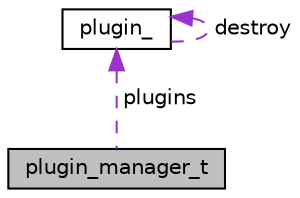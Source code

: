 digraph "plugin_manager_t"
{
  edge [fontname="Helvetica",fontsize="10",labelfontname="Helvetica",labelfontsize="10"];
  node [fontname="Helvetica",fontsize="10",shape=record];
  Node1 [label="plugin_manager_t",height=0.2,width=0.4,color="black", fillcolor="grey75", style="filled", fontcolor="black"];
  Node2 -> Node1 [dir="back",color="darkorchid3",fontsize="10",style="dashed",label=" plugins" ,fontname="Helvetica"];
  Node2 [label="plugin_",height=0.2,width=0.4,color="black", fillcolor="white", style="filled",URL="$structplugin__.html"];
  Node2 -> Node2 [dir="back",color="darkorchid3",fontsize="10",style="dashed",label=" destroy" ,fontname="Helvetica"];
}
